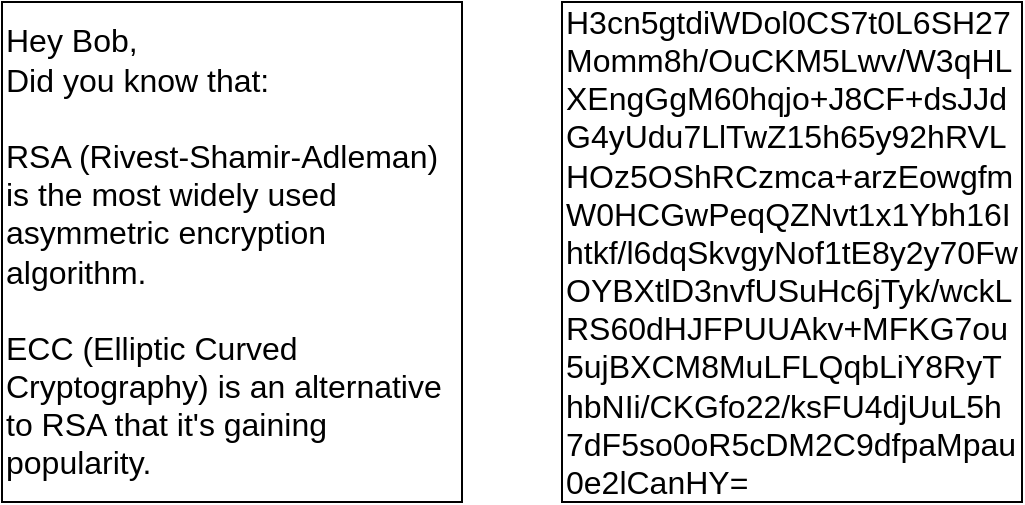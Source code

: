 <mxfile version="12.5.8" type="github">
  <diagram id="e7qFFtyubb4bdd4dZvRK" name="Page-1">
    <mxGraphModel dx="1422" dy="745" grid="1" gridSize="10" guides="1" tooltips="1" connect="1" arrows="1" fold="1" page="1" pageScale="1" pageWidth="1169" pageHeight="827" math="0" shadow="0">
      <root>
        <mxCell id="0"/>
        <mxCell id="1" parent="0"/>
        <mxCell id="d-wa3hP4QLAPHfcPqcP9-1" value="&lt;div style=&quot;font-size: 16px&quot;&gt;Hey Bob,&lt;/div&gt;&lt;div style=&quot;font-size: 16px&quot;&gt;Did you know that:&lt;/div&gt;&lt;div style=&quot;font-size: 16px&quot;&gt;&lt;br style=&quot;font-size: 16px&quot;&gt;&lt;/div&gt;&lt;div style=&quot;font-size: 16px&quot;&gt;RSA (Rivest-Shamir-Adleman) is the most widely used asymmetric encryption algorithm.&lt;/div&gt;&lt;div style=&quot;font-size: 16px&quot;&gt;&lt;br style=&quot;font-size: 16px&quot;&gt;&lt;/div&gt;&lt;div style=&quot;font-size: 16px&quot;&gt;ECC (Elliptic Curved Cryptography) is an alternative to RSA that it&#39;s gaining popularity.&lt;/div&gt;" style="rounded=0;whiteSpace=wrap;html=1;align=left;fontSize=16;" vertex="1" parent="1">
          <mxGeometry x="170" y="200" width="230" height="250" as="geometry"/>
        </mxCell>
        <mxCell id="d-wa3hP4QLAPHfcPqcP9-2" value="&lt;div&gt;H3cn5gtdiWDol0CS7t0L6SH27&lt;/div&gt;&lt;div&gt;Momm8h/OuCKM5Lwv/W3qHL&lt;/div&gt;&lt;div&gt;XEngGgM60hqjo+J8CF+dsJJd&lt;/div&gt;&lt;div&gt;G4yUdu7LlTwZ15h65y92hRVL&lt;/div&gt;&lt;div&gt;HOz5OShRCzmca+arzEowgfm&lt;/div&gt;&lt;div&gt;W0HCGwPeqQZNvt1x1Ybh16I&lt;/div&gt;&lt;div&gt;htkf/l6dqSkvgyNof1tE8y2y70Fw&lt;/div&gt;&lt;div&gt;OYBXtlD3nvfUSuHc6jTyk/wckL&lt;/div&gt;&lt;div&gt;&lt;span&gt;RS60dHJFPUUAkv+MFKG7ou&lt;/span&gt;&lt;/div&gt;&lt;div&gt;&lt;span&gt;5ujBXCM8MuLFLQqbLiY8RyT&lt;/span&gt;&lt;/div&gt;&lt;div&gt;&lt;span&gt;hbNIi/CKGfo22/ksFU4djUuL5h&lt;/span&gt;&lt;/div&gt;&lt;div&gt;&lt;span&gt;7dF5so0oR5cDM2C9dfpaMpau&lt;/span&gt;&lt;/div&gt;&lt;div&gt;&lt;span&gt;0e2lCanHY=&lt;/span&gt;&lt;br&gt;&lt;/div&gt;" style="rounded=0;whiteSpace=wrap;html=1;align=left;fontSize=16;" vertex="1" parent="1">
          <mxGeometry x="450" y="200" width="230" height="250" as="geometry"/>
        </mxCell>
      </root>
    </mxGraphModel>
  </diagram>
</mxfile>
